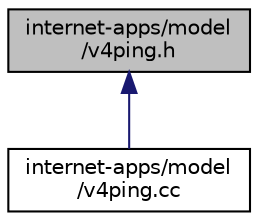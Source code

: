 digraph "internet-apps/model/v4ping.h"
{
  edge [fontname="Helvetica",fontsize="10",labelfontname="Helvetica",labelfontsize="10"];
  node [fontname="Helvetica",fontsize="10",shape=record];
  Node1 [label="internet-apps/model\l/v4ping.h",height=0.2,width=0.4,color="black", fillcolor="grey75", style="filled", fontcolor="black"];
  Node1 -> Node2 [dir="back",color="midnightblue",fontsize="10",style="solid"];
  Node2 [label="internet-apps/model\l/v4ping.cc",height=0.2,width=0.4,color="black", fillcolor="white", style="filled",URL="$d9/d7c/v4ping_8cc.html"];
}
